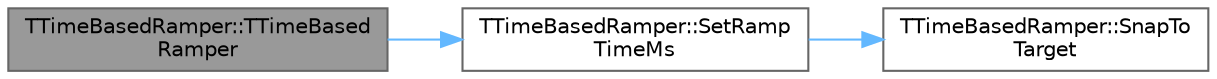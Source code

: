 digraph "TTimeBasedRamper::TTimeBasedRamper"
{
 // INTERACTIVE_SVG=YES
 // LATEX_PDF_SIZE
  bgcolor="transparent";
  edge [fontname=Helvetica,fontsize=10,labelfontname=Helvetica,labelfontsize=10];
  node [fontname=Helvetica,fontsize=10,shape=box,height=0.2,width=0.4];
  rankdir="LR";
  Node1 [id="Node000001",label="TTimeBasedRamper::TTimeBased\lRamper",height=0.2,width=0.4,color="gray40", fillcolor="grey60", style="filled", fontcolor="black",tooltip=" "];
  Node1 -> Node2 [id="edge1_Node000001_Node000002",color="steelblue1",style="solid",tooltip=" "];
  Node2 [id="Node000002",label="TTimeBasedRamper::SetRamp\lTimeMs",height=0.2,width=0.4,color="grey40", fillcolor="white", style="filled",URL="$d7/dce/classTTimeBasedRamper.html#ab14c72876b242e9d3f937a5cc579482e",tooltip=" "];
  Node2 -> Node3 [id="edge2_Node000002_Node000003",color="steelblue1",style="solid",tooltip=" "];
  Node3 [id="Node000003",label="TTimeBasedRamper::SnapTo\lTarget",height=0.2,width=0.4,color="grey40", fillcolor="white", style="filled",URL="$d7/dce/classTTimeBasedRamper.html#a7069cf35b54bb11007474f98afc78f90",tooltip=" "];
}

